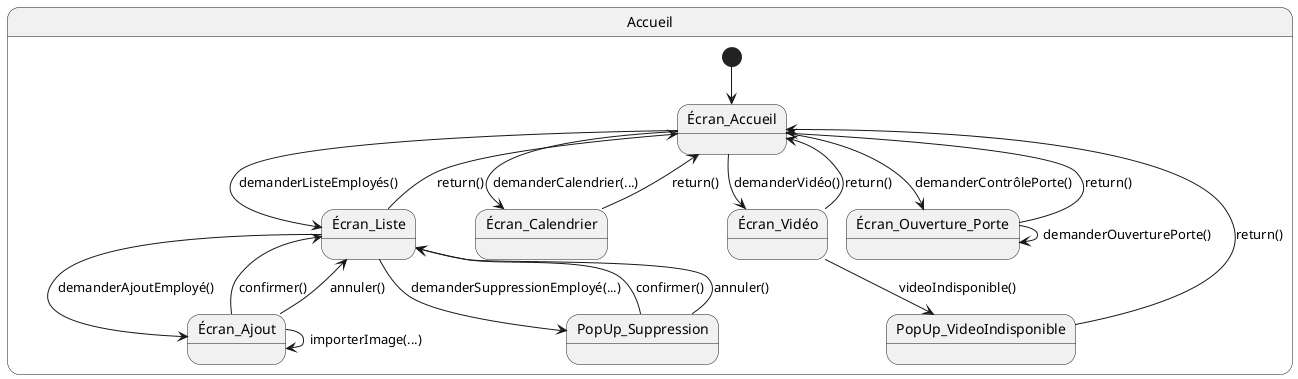 @startuml

state Accueil{
    [*] --> Écran_Accueil
    Écran_Accueil --> Écran_Liste : demanderListeEmployés()
    Écran_Liste --> Écran_Accueil : return()
    Écran_Liste --> Écran_Ajout : demanderAjoutEmployé()
    Écran_Ajout --> Écran_Liste : confirmer()
    Écran_Ajout --> Écran_Liste : annuler()
    Écran_Liste --> PopUp_Suppression : demanderSuppressionEmployé(...)
    PopUp_Suppression --> Écran_Liste : confirmer()
    PopUp_Suppression --> Écran_Liste : annuler()
    Écran_Accueil --> Écran_Calendrier : demanderCalendrier(...)
    Écran_Calendrier --> Écran_Accueil : return()
    Écran_Accueil --> Écran_Vidéo : demanderVidéo()
    Écran_Vidéo --> Écran_Accueil : return()
    Écran_Vidéo --> PopUp_VideoIndisponible : videoIndisponible()
    PopUp_VideoIndisponible --> Écran_Accueil : return()
    Écran_Accueil --> Écran_Ouverture_Porte : demanderContrôlePorte()
    Écran_Ouverture_Porte --> Écran_Accueil : return()
    Écran_Ajout --> Écran_Ajout : importerImage(...)
    Écran_Ouverture_Porte --> Écran_Ouverture_Porte : demanderOuverturePorte()
}
@enduml

